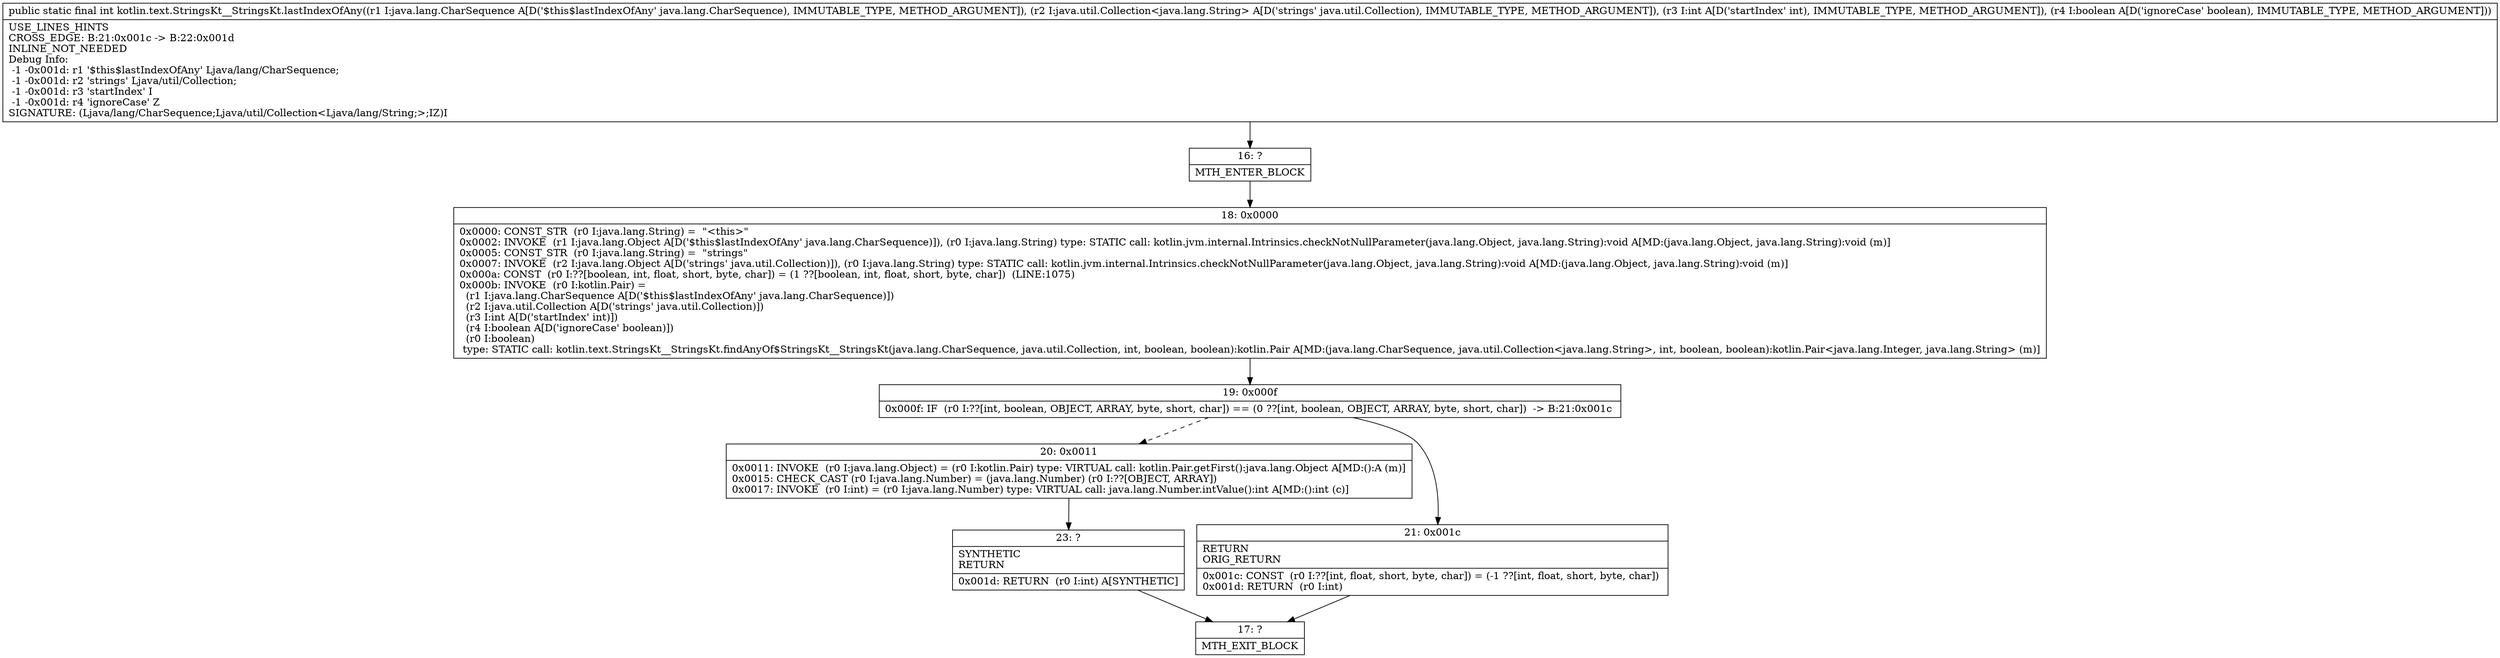 digraph "CFG forkotlin.text.StringsKt__StringsKt.lastIndexOfAny(Ljava\/lang\/CharSequence;Ljava\/util\/Collection;IZ)I" {
Node_16 [shape=record,label="{16\:\ ?|MTH_ENTER_BLOCK\l}"];
Node_18 [shape=record,label="{18\:\ 0x0000|0x0000: CONST_STR  (r0 I:java.lang.String) =  \"\<this\>\" \l0x0002: INVOKE  (r1 I:java.lang.Object A[D('$this$lastIndexOfAny' java.lang.CharSequence)]), (r0 I:java.lang.String) type: STATIC call: kotlin.jvm.internal.Intrinsics.checkNotNullParameter(java.lang.Object, java.lang.String):void A[MD:(java.lang.Object, java.lang.String):void (m)]\l0x0005: CONST_STR  (r0 I:java.lang.String) =  \"strings\" \l0x0007: INVOKE  (r2 I:java.lang.Object A[D('strings' java.util.Collection)]), (r0 I:java.lang.String) type: STATIC call: kotlin.jvm.internal.Intrinsics.checkNotNullParameter(java.lang.Object, java.lang.String):void A[MD:(java.lang.Object, java.lang.String):void (m)]\l0x000a: CONST  (r0 I:??[boolean, int, float, short, byte, char]) = (1 ??[boolean, int, float, short, byte, char])  (LINE:1075)\l0x000b: INVOKE  (r0 I:kotlin.Pair) = \l  (r1 I:java.lang.CharSequence A[D('$this$lastIndexOfAny' java.lang.CharSequence)])\l  (r2 I:java.util.Collection A[D('strings' java.util.Collection)])\l  (r3 I:int A[D('startIndex' int)])\l  (r4 I:boolean A[D('ignoreCase' boolean)])\l  (r0 I:boolean)\l type: STATIC call: kotlin.text.StringsKt__StringsKt.findAnyOf$StringsKt__StringsKt(java.lang.CharSequence, java.util.Collection, int, boolean, boolean):kotlin.Pair A[MD:(java.lang.CharSequence, java.util.Collection\<java.lang.String\>, int, boolean, boolean):kotlin.Pair\<java.lang.Integer, java.lang.String\> (m)]\l}"];
Node_19 [shape=record,label="{19\:\ 0x000f|0x000f: IF  (r0 I:??[int, boolean, OBJECT, ARRAY, byte, short, char]) == (0 ??[int, boolean, OBJECT, ARRAY, byte, short, char])  \-\> B:21:0x001c \l}"];
Node_20 [shape=record,label="{20\:\ 0x0011|0x0011: INVOKE  (r0 I:java.lang.Object) = (r0 I:kotlin.Pair) type: VIRTUAL call: kotlin.Pair.getFirst():java.lang.Object A[MD:():A (m)]\l0x0015: CHECK_CAST (r0 I:java.lang.Number) = (java.lang.Number) (r0 I:??[OBJECT, ARRAY]) \l0x0017: INVOKE  (r0 I:int) = (r0 I:java.lang.Number) type: VIRTUAL call: java.lang.Number.intValue():int A[MD:():int (c)]\l}"];
Node_23 [shape=record,label="{23\:\ ?|SYNTHETIC\lRETURN\l|0x001d: RETURN  (r0 I:int) A[SYNTHETIC]\l}"];
Node_17 [shape=record,label="{17\:\ ?|MTH_EXIT_BLOCK\l}"];
Node_21 [shape=record,label="{21\:\ 0x001c|RETURN\lORIG_RETURN\l|0x001c: CONST  (r0 I:??[int, float, short, byte, char]) = (\-1 ??[int, float, short, byte, char]) \l0x001d: RETURN  (r0 I:int) \l}"];
MethodNode[shape=record,label="{public static final int kotlin.text.StringsKt__StringsKt.lastIndexOfAny((r1 I:java.lang.CharSequence A[D('$this$lastIndexOfAny' java.lang.CharSequence), IMMUTABLE_TYPE, METHOD_ARGUMENT]), (r2 I:java.util.Collection\<java.lang.String\> A[D('strings' java.util.Collection), IMMUTABLE_TYPE, METHOD_ARGUMENT]), (r3 I:int A[D('startIndex' int), IMMUTABLE_TYPE, METHOD_ARGUMENT]), (r4 I:boolean A[D('ignoreCase' boolean), IMMUTABLE_TYPE, METHOD_ARGUMENT]))  | USE_LINES_HINTS\lCROSS_EDGE: B:21:0x001c \-\> B:22:0x001d\lINLINE_NOT_NEEDED\lDebug Info:\l  \-1 \-0x001d: r1 '$this$lastIndexOfAny' Ljava\/lang\/CharSequence;\l  \-1 \-0x001d: r2 'strings' Ljava\/util\/Collection;\l  \-1 \-0x001d: r3 'startIndex' I\l  \-1 \-0x001d: r4 'ignoreCase' Z\lSIGNATURE: (Ljava\/lang\/CharSequence;Ljava\/util\/Collection\<Ljava\/lang\/String;\>;IZ)I\l}"];
MethodNode -> Node_16;Node_16 -> Node_18;
Node_18 -> Node_19;
Node_19 -> Node_20[style=dashed];
Node_19 -> Node_21;
Node_20 -> Node_23;
Node_23 -> Node_17;
Node_21 -> Node_17;
}


